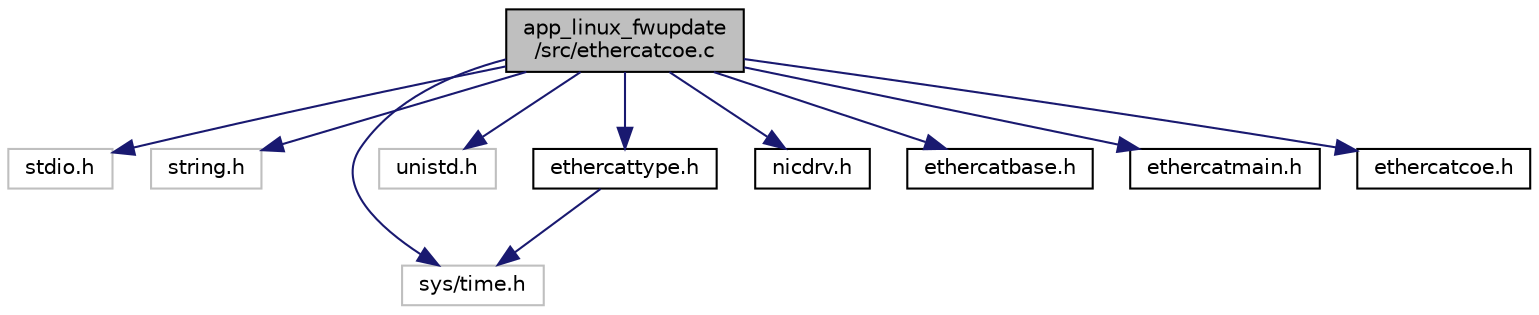 digraph "app_linux_fwupdate/src/ethercatcoe.c"
{
 // INTERACTIVE_SVG=YES
  edge [fontname="Helvetica",fontsize="10",labelfontname="Helvetica",labelfontsize="10"];
  node [fontname="Helvetica",fontsize="10",shape=record];
  Node1 [label="app_linux_fwupdate\l/src/ethercatcoe.c",height=0.2,width=0.4,color="black", fillcolor="grey75", style="filled" fontcolor="black"];
  Node1 -> Node2 [color="midnightblue",fontsize="10",style="solid",fontname="Helvetica"];
  Node2 [label="stdio.h",height=0.2,width=0.4,color="grey75", fillcolor="white", style="filled"];
  Node1 -> Node3 [color="midnightblue",fontsize="10",style="solid",fontname="Helvetica"];
  Node3 [label="string.h",height=0.2,width=0.4,color="grey75", fillcolor="white", style="filled"];
  Node1 -> Node4 [color="midnightblue",fontsize="10",style="solid",fontname="Helvetica"];
  Node4 [label="sys/time.h",height=0.2,width=0.4,color="grey75", fillcolor="white", style="filled"];
  Node1 -> Node5 [color="midnightblue",fontsize="10",style="solid",fontname="Helvetica"];
  Node5 [label="unistd.h",height=0.2,width=0.4,color="grey75", fillcolor="white", style="filled"];
  Node1 -> Node6 [color="midnightblue",fontsize="10",style="solid",fontname="Helvetica"];
  Node6 [label="ethercattype.h",height=0.2,width=0.4,color="black", fillcolor="white", style="filled",URL="$ethercattype_8h.html",tooltip="General typedefs and defines for EtherCAT. "];
  Node6 -> Node4 [color="midnightblue",fontsize="10",style="solid",fontname="Helvetica"];
  Node1 -> Node7 [color="midnightblue",fontsize="10",style="solid",fontname="Helvetica"];
  Node7 [label="nicdrv.h",height=0.2,width=0.4,color="black", fillcolor="white", style="filled",URL="$nicdrv_8h.html",tooltip="Headerfile for nicdrv.c. "];
  Node1 -> Node8 [color="midnightblue",fontsize="10",style="solid",fontname="Helvetica"];
  Node8 [label="ethercatbase.h",height=0.2,width=0.4,color="black", fillcolor="white", style="filled",URL="$ethercatbase_8h.html",tooltip="Headerfile for ethercatbase.c. "];
  Node1 -> Node9 [color="midnightblue",fontsize="10",style="solid",fontname="Helvetica"];
  Node9 [label="ethercatmain.h",height=0.2,width=0.4,color="black", fillcolor="white", style="filled",URL="$ethercatmain_8h.html",tooltip="Headerfile for ethercatmain.c. "];
  Node1 -> Node10 [color="midnightblue",fontsize="10",style="solid",fontname="Helvetica"];
  Node10 [label="ethercatcoe.h",height=0.2,width=0.4,color="black", fillcolor="white", style="filled",URL="$ethercatcoe_8h.html",tooltip="Headerfile for ethercatcoe.c. "];
}
